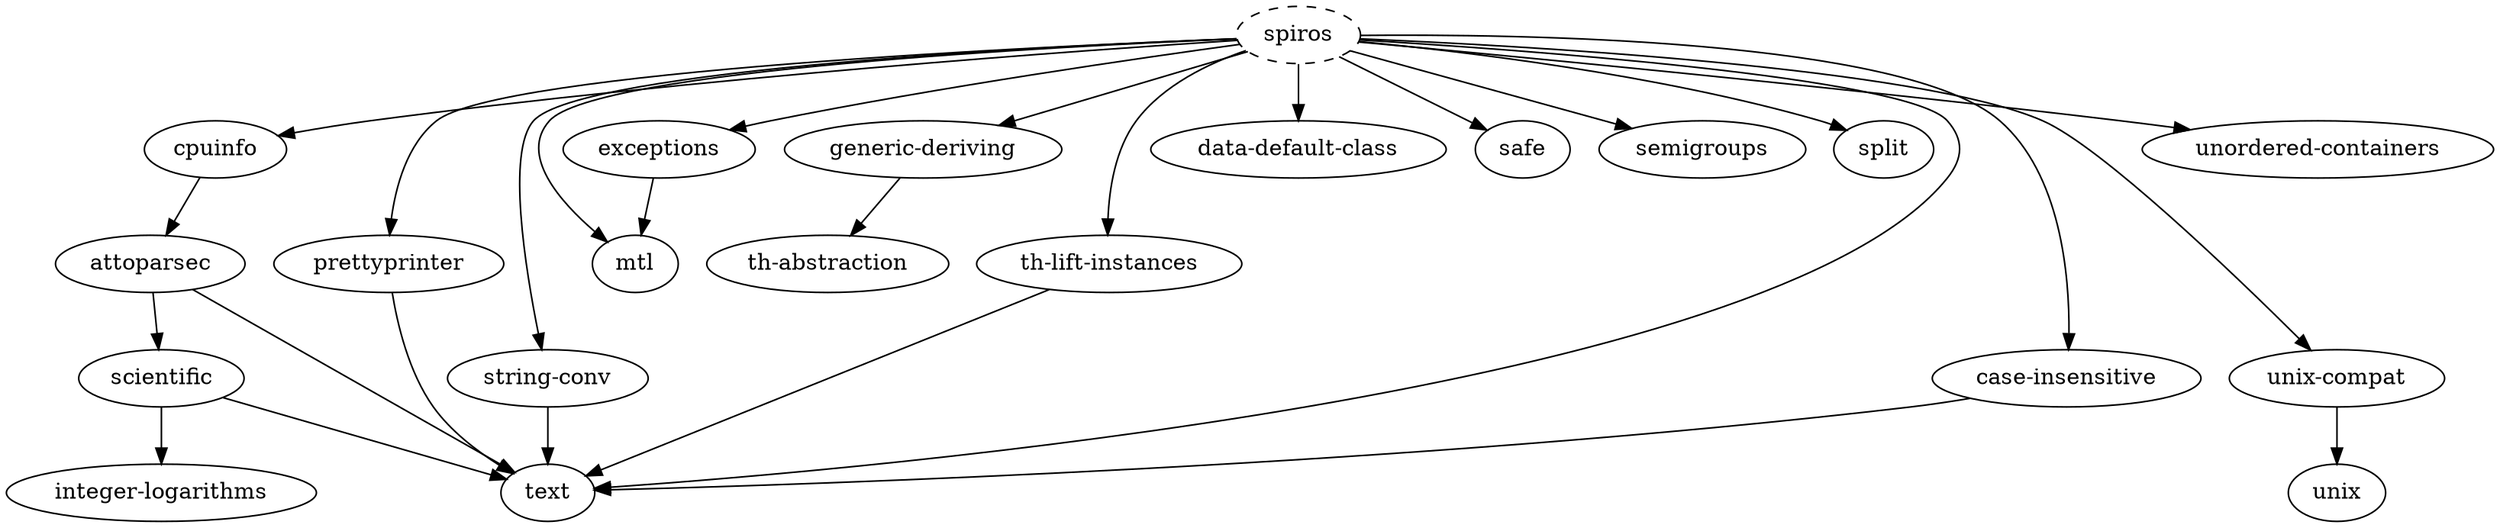 strict digraph deps {
"spiros" [style=dashed];
{rank=max; "unix"; };
"attoparsec" -> "scientific";
"attoparsec" -> "text";
"case-insensitive" -> "text";
"cpuinfo" -> "attoparsec";
"exceptions" -> "mtl";
"generic-deriving" -> "th-abstraction";
"prettyprinter" -> "text";
"scientific" -> "integer-logarithms";
"scientific" -> "text";
"spiros" -> "case-insensitive";
"spiros" -> "cpuinfo";
"spiros" -> "data-default-class";
"spiros" -> "exceptions";
"spiros" -> "generic-deriving";
"spiros" -> "mtl";
"spiros" -> "prettyprinter";
"spiros" -> "safe";
"spiros" -> "semigroups";
"spiros" -> "split";
"spiros" -> "string-conv";
"spiros" -> "text";
"spiros" -> "th-lift-instances";
"spiros" -> "unix-compat";
"spiros" -> "unordered-containers";
"string-conv" -> "text";
"th-lift-instances" -> "text";
"unix-compat" -> "unix";
}
